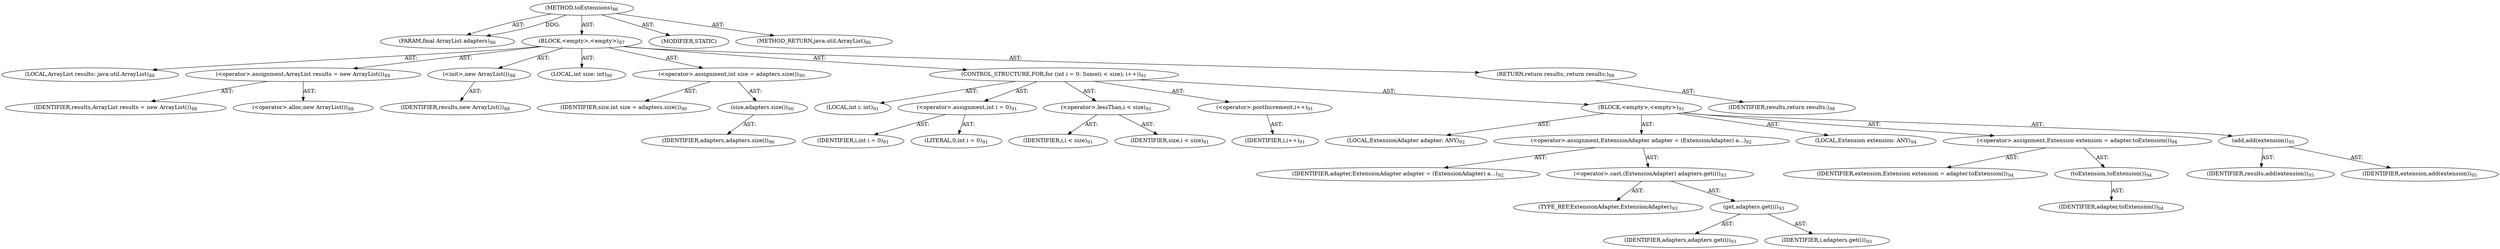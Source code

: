digraph "toExtensions" {  
"111669149697" [label = <(METHOD,toExtensions)<SUB>86</SUB>> ]
"115964116993" [label = <(PARAM,final ArrayList adapters)<SUB>86</SUB>> ]
"25769803777" [label = <(BLOCK,&lt;empty&gt;,&lt;empty&gt;)<SUB>87</SUB>> ]
"94489280512" [label = <(LOCAL,ArrayList results: java.util.ArrayList)<SUB>88</SUB>> ]
"30064771072" [label = <(&lt;operator&gt;.assignment,ArrayList results = new ArrayList())<SUB>88</SUB>> ]
"68719476736" [label = <(IDENTIFIER,results,ArrayList results = new ArrayList())<SUB>88</SUB>> ]
"30064771073" [label = <(&lt;operator&gt;.alloc,new ArrayList())<SUB>88</SUB>> ]
"30064771074" [label = <(&lt;init&gt;,new ArrayList())<SUB>88</SUB>> ]
"68719476737" [label = <(IDENTIFIER,results,new ArrayList())<SUB>88</SUB>> ]
"94489280513" [label = <(LOCAL,int size: int)<SUB>90</SUB>> ]
"30064771075" [label = <(&lt;operator&gt;.assignment,int size = adapters.size())<SUB>90</SUB>> ]
"68719476738" [label = <(IDENTIFIER,size,int size = adapters.size())<SUB>90</SUB>> ]
"30064771076" [label = <(size,adapters.size())<SUB>90</SUB>> ]
"68719476739" [label = <(IDENTIFIER,adapters,adapters.size())<SUB>90</SUB>> ]
"47244640256" [label = <(CONTROL_STRUCTURE,FOR,for (int i = 0; Some(i &lt; size); i++))<SUB>91</SUB>> ]
"94489280514" [label = <(LOCAL,int i: int)<SUB>91</SUB>> ]
"30064771077" [label = <(&lt;operator&gt;.assignment,int i = 0)<SUB>91</SUB>> ]
"68719476740" [label = <(IDENTIFIER,i,int i = 0)<SUB>91</SUB>> ]
"90194313216" [label = <(LITERAL,0,int i = 0)<SUB>91</SUB>> ]
"30064771078" [label = <(&lt;operator&gt;.lessThan,i &lt; size)<SUB>91</SUB>> ]
"68719476741" [label = <(IDENTIFIER,i,i &lt; size)<SUB>91</SUB>> ]
"68719476742" [label = <(IDENTIFIER,size,i &lt; size)<SUB>91</SUB>> ]
"30064771079" [label = <(&lt;operator&gt;.postIncrement,i++)<SUB>91</SUB>> ]
"68719476743" [label = <(IDENTIFIER,i,i++)<SUB>91</SUB>> ]
"25769803778" [label = <(BLOCK,&lt;empty&gt;,&lt;empty&gt;)<SUB>91</SUB>> ]
"94489280515" [label = <(LOCAL,ExtensionAdapter adapter: ANY)<SUB>92</SUB>> ]
"30064771080" [label = <(&lt;operator&gt;.assignment,ExtensionAdapter adapter = (ExtensionAdapter) a...)<SUB>92</SUB>> ]
"68719476744" [label = <(IDENTIFIER,adapter,ExtensionAdapter adapter = (ExtensionAdapter) a...)<SUB>92</SUB>> ]
"30064771081" [label = <(&lt;operator&gt;.cast,(ExtensionAdapter) adapters.get(i))<SUB>93</SUB>> ]
"180388626432" [label = <(TYPE_REF,ExtensionAdapter,ExtensionAdapter)<SUB>93</SUB>> ]
"30064771082" [label = <(get,adapters.get(i))<SUB>93</SUB>> ]
"68719476745" [label = <(IDENTIFIER,adapters,adapters.get(i))<SUB>93</SUB>> ]
"68719476746" [label = <(IDENTIFIER,i,adapters.get(i))<SUB>93</SUB>> ]
"94489280516" [label = <(LOCAL,Extension extension: ANY)<SUB>94</SUB>> ]
"30064771083" [label = <(&lt;operator&gt;.assignment,Extension extension = adapter.toExtension())<SUB>94</SUB>> ]
"68719476747" [label = <(IDENTIFIER,extension,Extension extension = adapter.toExtension())<SUB>94</SUB>> ]
"30064771084" [label = <(toExtension,toExtension())<SUB>94</SUB>> ]
"68719476748" [label = <(IDENTIFIER,adapter,toExtension())<SUB>94</SUB>> ]
"30064771085" [label = <(add,add(extension))<SUB>95</SUB>> ]
"68719476749" [label = <(IDENTIFIER,results,add(extension))<SUB>95</SUB>> ]
"68719476750" [label = <(IDENTIFIER,extension,add(extension))<SUB>95</SUB>> ]
"146028888064" [label = <(RETURN,return results;,return results;)<SUB>98</SUB>> ]
"68719476751" [label = <(IDENTIFIER,results,return results;)<SUB>98</SUB>> ]
"133143986178" [label = <(MODIFIER,STATIC)> ]
"128849018881" [label = <(METHOD_RETURN,java.util.ArrayList)<SUB>86</SUB>> ]
  "111669149697" -> "115964116993"  [ label = "AST: "] 
  "111669149697" -> "25769803777"  [ label = "AST: "] 
  "111669149697" -> "133143986178"  [ label = "AST: "] 
  "111669149697" -> "128849018881"  [ label = "AST: "] 
  "25769803777" -> "94489280512"  [ label = "AST: "] 
  "25769803777" -> "30064771072"  [ label = "AST: "] 
  "25769803777" -> "30064771074"  [ label = "AST: "] 
  "25769803777" -> "94489280513"  [ label = "AST: "] 
  "25769803777" -> "30064771075"  [ label = "AST: "] 
  "25769803777" -> "47244640256"  [ label = "AST: "] 
  "25769803777" -> "146028888064"  [ label = "AST: "] 
  "30064771072" -> "68719476736"  [ label = "AST: "] 
  "30064771072" -> "30064771073"  [ label = "AST: "] 
  "30064771074" -> "68719476737"  [ label = "AST: "] 
  "30064771075" -> "68719476738"  [ label = "AST: "] 
  "30064771075" -> "30064771076"  [ label = "AST: "] 
  "30064771076" -> "68719476739"  [ label = "AST: "] 
  "47244640256" -> "94489280514"  [ label = "AST: "] 
  "47244640256" -> "30064771077"  [ label = "AST: "] 
  "47244640256" -> "30064771078"  [ label = "AST: "] 
  "47244640256" -> "30064771079"  [ label = "AST: "] 
  "47244640256" -> "25769803778"  [ label = "AST: "] 
  "30064771077" -> "68719476740"  [ label = "AST: "] 
  "30064771077" -> "90194313216"  [ label = "AST: "] 
  "30064771078" -> "68719476741"  [ label = "AST: "] 
  "30064771078" -> "68719476742"  [ label = "AST: "] 
  "30064771079" -> "68719476743"  [ label = "AST: "] 
  "25769803778" -> "94489280515"  [ label = "AST: "] 
  "25769803778" -> "30064771080"  [ label = "AST: "] 
  "25769803778" -> "94489280516"  [ label = "AST: "] 
  "25769803778" -> "30064771083"  [ label = "AST: "] 
  "25769803778" -> "30064771085"  [ label = "AST: "] 
  "30064771080" -> "68719476744"  [ label = "AST: "] 
  "30064771080" -> "30064771081"  [ label = "AST: "] 
  "30064771081" -> "180388626432"  [ label = "AST: "] 
  "30064771081" -> "30064771082"  [ label = "AST: "] 
  "30064771082" -> "68719476745"  [ label = "AST: "] 
  "30064771082" -> "68719476746"  [ label = "AST: "] 
  "30064771083" -> "68719476747"  [ label = "AST: "] 
  "30064771083" -> "30064771084"  [ label = "AST: "] 
  "30064771084" -> "68719476748"  [ label = "AST: "] 
  "30064771085" -> "68719476749"  [ label = "AST: "] 
  "30064771085" -> "68719476750"  [ label = "AST: "] 
  "146028888064" -> "68719476751"  [ label = "AST: "] 
  "111669149697" -> "115964116993"  [ label = "DDG: "] 
}
